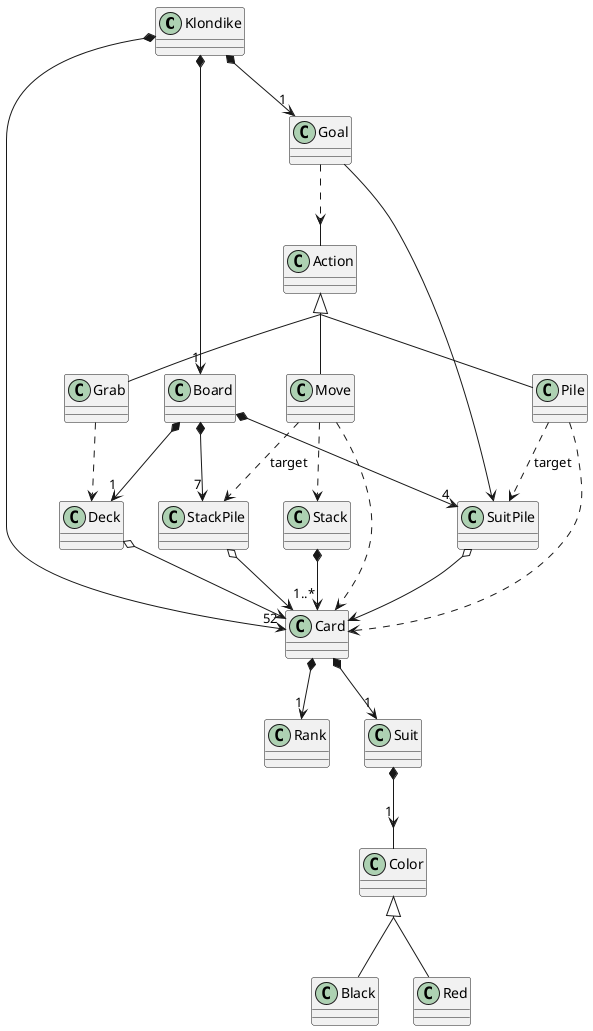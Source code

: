 @startuml vocabulary
skinparam groupInheritance 2
Klondike *--> "52" Card
Klondike *--> "1" Goal
Klondike *--> "1" Board
Board *--> "4" SuitPile
Board *--> "7" StackPile
Board *--> "1" Deck
SuitPile o--> Card
Goal ..> Action
Goal --> SuitPile
Deck o--> Card
Card *--> "1" Rank
Card *--> "1" Suit
Suit *--> "1" Color
Color <|-- Black
Color <|-- Red
Action <|-- Grab
Action <|-- Pile
Action <|-- Move
Stack *--> "1..*" Card
Grab ..> Deck
Pile ..> SuitPile : target
Pile ..> Card
Move ..> Stack
Move ..> StackPile : target
Move ..> Card
StackPile o--> Card
@enduml